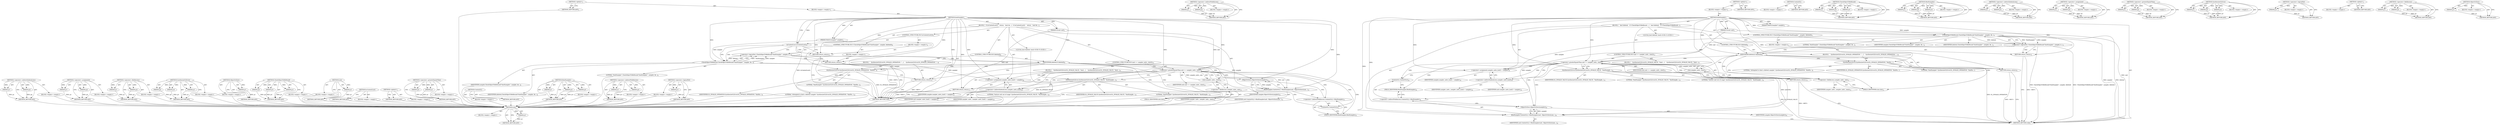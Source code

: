 digraph "ObjectOrZero" {
vulnerable_104 [label=<(METHOD,&lt;operator&gt;.greaterEqualsThan)>];
vulnerable_105 [label=<(PARAM,p1)>];
vulnerable_106 [label=<(PARAM,p2)>];
vulnerable_107 [label=<(BLOCK,&lt;empty&gt;,&lt;empty&gt;)>];
vulnerable_108 [label=<(METHOD_RETURN,ANY)>];
vulnerable_128 [label=<(METHOD,BindSampler)>];
vulnerable_129 [label=<(PARAM,p1)>];
vulnerable_130 [label=<(PARAM,p2)>];
vulnerable_131 [label=<(PARAM,p3)>];
vulnerable_132 [label=<(BLOCK,&lt;empty&gt;,&lt;empty&gt;)>];
vulnerable_133 [label=<(METHOD_RETURN,ANY)>];
vulnerable_6 [label=<(METHOD,&lt;global&gt;)<SUB>1</SUB>>];
vulnerable_7 [label=<(BLOCK,&lt;empty&gt;,&lt;empty&gt;)<SUB>1</SUB>>];
vulnerable_8 [label=<(METHOD,bindSampler)<SUB>1</SUB>>];
vulnerable_9 [label=<(PARAM,GLuint unit)<SUB>1</SUB>>];
vulnerable_10 [label=<(PARAM,WebGLSampler* sampler)<SUB>2</SUB>>];
vulnerable_11 [label=<(BLOCK,{
  if (isContextLost())
    return;
   bool de...,{
  if (isContextLost())
    return;
   bool de...)<SUB>2</SUB>>];
vulnerable_12 [label=<(CONTROL_STRUCTURE,IF,if (isContextLost()))<SUB>3</SUB>>];
vulnerable_13 [label=<(isContextLost,isContextLost())<SUB>3</SUB>>];
vulnerable_14 [label=<(BLOCK,&lt;empty&gt;,&lt;empty&gt;)<SUB>4</SUB>>];
vulnerable_15 [label=<(RETURN,return;,return;)<SUB>4</SUB>>];
vulnerable_16 [label="<(LOCAL,bool deleted: bool)<SUB>5</SUB>>"];
vulnerable_17 [label=<(CONTROL_STRUCTURE,IF,if (!CheckObjectToBeBound(&quot;bindSampler&quot;, sampler, deleted)))<SUB>6</SUB>>];
vulnerable_18 [label=<(&lt;operator&gt;.logicalNot,!CheckObjectToBeBound(&quot;bindSampler&quot;, sampler, d...)<SUB>6</SUB>>];
vulnerable_19 [label=<(CheckObjectToBeBound,CheckObjectToBeBound(&quot;bindSampler&quot;, sampler, de...)<SUB>6</SUB>>];
vulnerable_20 [label=<(LITERAL,&quot;bindSampler&quot;,CheckObjectToBeBound(&quot;bindSampler&quot;, sampler, de...)<SUB>6</SUB>>];
vulnerable_21 [label=<(IDENTIFIER,sampler,CheckObjectToBeBound(&quot;bindSampler&quot;, sampler, de...)<SUB>6</SUB>>];
vulnerable_22 [label=<(IDENTIFIER,deleted,CheckObjectToBeBound(&quot;bindSampler&quot;, sampler, de...)<SUB>6</SUB>>];
vulnerable_23 [label=<(BLOCK,&lt;empty&gt;,&lt;empty&gt;)<SUB>7</SUB>>];
vulnerable_24 [label=<(RETURN,return;,return;)<SUB>7</SUB>>];
vulnerable_25 [label=<(CONTROL_STRUCTURE,IF,if (deleted))<SUB>8</SUB>>];
vulnerable_26 [label=<(IDENTIFIER,deleted,if (deleted))<SUB>8</SUB>>];
vulnerable_27 [label=<(BLOCK,{
    SynthesizeGLError(GL_INVALID_OPERATION, &quot;...,{
    SynthesizeGLError(GL_INVALID_OPERATION, &quot;...)<SUB>8</SUB>>];
vulnerable_28 [label=<(SynthesizeGLError,SynthesizeGLError(GL_INVALID_OPERATION, &quot;bindSa...)<SUB>9</SUB>>];
vulnerable_29 [label=<(IDENTIFIER,GL_INVALID_OPERATION,SynthesizeGLError(GL_INVALID_OPERATION, &quot;bindSa...)<SUB>9</SUB>>];
vulnerable_30 [label=<(LITERAL,&quot;bindSampler&quot;,SynthesizeGLError(GL_INVALID_OPERATION, &quot;bindSa...)<SUB>9</SUB>>];
vulnerable_31 [label=<(LITERAL,&quot;attempted to bind a deleted sampler&quot;,SynthesizeGLError(GL_INVALID_OPERATION, &quot;bindSa...)<SUB>10</SUB>>];
vulnerable_32 [label=<(RETURN,return;,return;)<SUB>11</SUB>>];
vulnerable_33 [label=<(CONTROL_STRUCTURE,IF,if (unit &gt;= sampler_units_.size()))<SUB>14</SUB>>];
vulnerable_34 [label=<(&lt;operator&gt;.greaterEqualsThan,unit &gt;= sampler_units_.size())<SUB>14</SUB>>];
vulnerable_35 [label=<(IDENTIFIER,unit,unit &gt;= sampler_units_.size())<SUB>14</SUB>>];
vulnerable_36 [label=<(size,sampler_units_.size())<SUB>14</SUB>>];
vulnerable_37 [label=<(&lt;operator&gt;.fieldAccess,sampler_units_.size)<SUB>14</SUB>>];
vulnerable_38 [label=<(IDENTIFIER,sampler_units_,sampler_units_.size())<SUB>14</SUB>>];
vulnerable_39 [label=<(FIELD_IDENTIFIER,size,size)<SUB>14</SUB>>];
vulnerable_40 [label=<(BLOCK,{
    SynthesizeGLError(GL_INVALID_VALUE, &quot;bind...,{
    SynthesizeGLError(GL_INVALID_VALUE, &quot;bind...)<SUB>14</SUB>>];
vulnerable_41 [label=<(SynthesizeGLError,SynthesizeGLError(GL_INVALID_VALUE, &quot;bindSample...)<SUB>15</SUB>>];
vulnerable_42 [label=<(IDENTIFIER,GL_INVALID_VALUE,SynthesizeGLError(GL_INVALID_VALUE, &quot;bindSample...)<SUB>15</SUB>>];
vulnerable_43 [label=<(LITERAL,&quot;bindSampler&quot;,SynthesizeGLError(GL_INVALID_VALUE, &quot;bindSample...)<SUB>15</SUB>>];
vulnerable_44 [label=<(LITERAL,&quot;texture unit out of range&quot;,SynthesizeGLError(GL_INVALID_VALUE, &quot;bindSample...)<SUB>16</SUB>>];
vulnerable_45 [label=<(RETURN,return;,return;)<SUB>17</SUB>>];
vulnerable_46 [label=<(&lt;operator&gt;.assignment,sampler_units_[unit] = sampler)<SUB>20</SUB>>];
vulnerable_47 [label=<(&lt;operator&gt;.indirectIndexAccess,sampler_units_[unit])<SUB>20</SUB>>];
vulnerable_48 [label=<(IDENTIFIER,sampler_units_,sampler_units_[unit] = sampler)<SUB>20</SUB>>];
vulnerable_49 [label=<(IDENTIFIER,unit,sampler_units_[unit] = sampler)<SUB>20</SUB>>];
vulnerable_50 [label=<(IDENTIFIER,sampler,sampler_units_[unit] = sampler)<SUB>20</SUB>>];
vulnerable_51 [label=<(BindSampler,ContextGL()-&gt;BindSampler(unit, ObjectOrZero(sam...)<SUB>22</SUB>>];
vulnerable_52 [label=<(&lt;operator&gt;.indirectFieldAccess,ContextGL()-&gt;BindSampler)<SUB>22</SUB>>];
vulnerable_53 [label=<(ContextGL,ContextGL())<SUB>22</SUB>>];
vulnerable_54 [label=<(FIELD_IDENTIFIER,BindSampler,BindSampler)<SUB>22</SUB>>];
vulnerable_55 [label=<(IDENTIFIER,unit,ContextGL()-&gt;BindSampler(unit, ObjectOrZero(sam...)<SUB>22</SUB>>];
vulnerable_56 [label=<(ObjectOrZero,ObjectOrZero(sampler))<SUB>22</SUB>>];
vulnerable_57 [label=<(IDENTIFIER,sampler,ObjectOrZero(sampler))<SUB>22</SUB>>];
vulnerable_58 [label=<(METHOD_RETURN,void)<SUB>1</SUB>>];
vulnerable_60 [label=<(METHOD_RETURN,ANY)<SUB>1</SUB>>];
vulnerable_134 [label=<(METHOD,&lt;operator&gt;.indirectFieldAccess)>];
vulnerable_135 [label=<(PARAM,p1)>];
vulnerable_136 [label=<(PARAM,p2)>];
vulnerable_137 [label=<(BLOCK,&lt;empty&gt;,&lt;empty&gt;)>];
vulnerable_138 [label=<(METHOD_RETURN,ANY)>];
vulnerable_88 [label=<(METHOD,&lt;operator&gt;.logicalNot)>];
vulnerable_89 [label=<(PARAM,p1)>];
vulnerable_90 [label=<(BLOCK,&lt;empty&gt;,&lt;empty&gt;)>];
vulnerable_91 [label=<(METHOD_RETURN,ANY)>];
vulnerable_123 [label=<(METHOD,&lt;operator&gt;.indirectIndexAccess)>];
vulnerable_124 [label=<(PARAM,p1)>];
vulnerable_125 [label=<(PARAM,p2)>];
vulnerable_126 [label=<(BLOCK,&lt;empty&gt;,&lt;empty&gt;)>];
vulnerable_127 [label=<(METHOD_RETURN,ANY)>];
vulnerable_118 [label=<(METHOD,&lt;operator&gt;.assignment)>];
vulnerable_119 [label=<(PARAM,p1)>];
vulnerable_120 [label=<(PARAM,p2)>];
vulnerable_121 [label=<(BLOCK,&lt;empty&gt;,&lt;empty&gt;)>];
vulnerable_122 [label=<(METHOD_RETURN,ANY)>];
vulnerable_113 [label=<(METHOD,&lt;operator&gt;.fieldAccess)>];
vulnerable_114 [label=<(PARAM,p1)>];
vulnerable_115 [label=<(PARAM,p2)>];
vulnerable_116 [label=<(BLOCK,&lt;empty&gt;,&lt;empty&gt;)>];
vulnerable_117 [label=<(METHOD_RETURN,ANY)>];
vulnerable_98 [label=<(METHOD,SynthesizeGLError)>];
vulnerable_99 [label=<(PARAM,p1)>];
vulnerable_100 [label=<(PARAM,p2)>];
vulnerable_101 [label=<(PARAM,p3)>];
vulnerable_102 [label=<(BLOCK,&lt;empty&gt;,&lt;empty&gt;)>];
vulnerable_103 [label=<(METHOD_RETURN,ANY)>];
vulnerable_142 [label=<(METHOD,ObjectOrZero)>];
vulnerable_143 [label=<(PARAM,p1)>];
vulnerable_144 [label=<(BLOCK,&lt;empty&gt;,&lt;empty&gt;)>];
vulnerable_145 [label=<(METHOD_RETURN,ANY)>];
vulnerable_92 [label=<(METHOD,CheckObjectToBeBound)>];
vulnerable_93 [label=<(PARAM,p1)>];
vulnerable_94 [label=<(PARAM,p2)>];
vulnerable_95 [label=<(PARAM,p3)>];
vulnerable_96 [label=<(BLOCK,&lt;empty&gt;,&lt;empty&gt;)>];
vulnerable_97 [label=<(METHOD_RETURN,ANY)>];
vulnerable_85 [label=<(METHOD,isContextLost)>];
vulnerable_86 [label=<(BLOCK,&lt;empty&gt;,&lt;empty&gt;)>];
vulnerable_87 [label=<(METHOD_RETURN,ANY)>];
vulnerable_79 [label=<(METHOD,&lt;global&gt;)<SUB>1</SUB>>];
vulnerable_80 [label=<(BLOCK,&lt;empty&gt;,&lt;empty&gt;)>];
vulnerable_81 [label=<(METHOD_RETURN,ANY)>];
vulnerable_109 [label=<(METHOD,size)>];
vulnerable_110 [label=<(PARAM,p1)>];
vulnerable_111 [label=<(BLOCK,&lt;empty&gt;,&lt;empty&gt;)>];
vulnerable_112 [label=<(METHOD_RETURN,ANY)>];
vulnerable_139 [label=<(METHOD,ContextGL)>];
vulnerable_140 [label=<(BLOCK,&lt;empty&gt;,&lt;empty&gt;)>];
vulnerable_141 [label=<(METHOD_RETURN,ANY)>];
fixed_102 [label=<(METHOD,size)>];
fixed_103 [label=<(PARAM,p1)>];
fixed_104 [label=<(BLOCK,&lt;empty&gt;,&lt;empty&gt;)>];
fixed_105 [label=<(METHOD_RETURN,ANY)>];
fixed_127 [label=<(METHOD,&lt;operator&gt;.indirectFieldAccess)>];
fixed_128 [label=<(PARAM,p1)>];
fixed_129 [label=<(PARAM,p2)>];
fixed_130 [label=<(BLOCK,&lt;empty&gt;,&lt;empty&gt;)>];
fixed_131 [label=<(METHOD_RETURN,ANY)>];
fixed_6 [label=<(METHOD,&lt;global&gt;)<SUB>1</SUB>>];
fixed_7 [label=<(BLOCK,&lt;empty&gt;,&lt;empty&gt;)<SUB>1</SUB>>];
fixed_8 [label=<(METHOD,bindSampler)<SUB>1</SUB>>];
fixed_9 [label=<(PARAM,GLuint unit)<SUB>1</SUB>>];
fixed_10 [label=<(PARAM,WebGLSampler* sampler)<SUB>2</SUB>>];
fixed_11 [label=<(BLOCK,{
   bool deleted;
   if (!CheckObjectToBeBound...,{
   bool deleted;
   if (!CheckObjectToBeBound...)<SUB>2</SUB>>];
fixed_12 [label="<(LOCAL,bool deleted: bool)<SUB>3</SUB>>"];
fixed_13 [label=<(CONTROL_STRUCTURE,IF,if (!CheckObjectToBeBound(&quot;bindSampler&quot;, sampler, deleted)))<SUB>4</SUB>>];
fixed_14 [label=<(&lt;operator&gt;.logicalNot,!CheckObjectToBeBound(&quot;bindSampler&quot;, sampler, d...)<SUB>4</SUB>>];
fixed_15 [label=<(CheckObjectToBeBound,CheckObjectToBeBound(&quot;bindSampler&quot;, sampler, de...)<SUB>4</SUB>>];
fixed_16 [label=<(LITERAL,&quot;bindSampler&quot;,CheckObjectToBeBound(&quot;bindSampler&quot;, sampler, de...)<SUB>4</SUB>>];
fixed_17 [label=<(IDENTIFIER,sampler,CheckObjectToBeBound(&quot;bindSampler&quot;, sampler, de...)<SUB>4</SUB>>];
fixed_18 [label=<(IDENTIFIER,deleted,CheckObjectToBeBound(&quot;bindSampler&quot;, sampler, de...)<SUB>4</SUB>>];
fixed_19 [label=<(BLOCK,&lt;empty&gt;,&lt;empty&gt;)<SUB>5</SUB>>];
fixed_20 [label=<(RETURN,return;,return;)<SUB>5</SUB>>];
fixed_21 [label=<(CONTROL_STRUCTURE,IF,if (deleted))<SUB>6</SUB>>];
fixed_22 [label=<(IDENTIFIER,deleted,if (deleted))<SUB>6</SUB>>];
fixed_23 [label=<(BLOCK,{
    SynthesizeGLError(GL_INVALID_OPERATION, &quot;...,{
    SynthesizeGLError(GL_INVALID_OPERATION, &quot;...)<SUB>6</SUB>>];
fixed_24 [label=<(SynthesizeGLError,SynthesizeGLError(GL_INVALID_OPERATION, &quot;bindSa...)<SUB>7</SUB>>];
fixed_25 [label=<(IDENTIFIER,GL_INVALID_OPERATION,SynthesizeGLError(GL_INVALID_OPERATION, &quot;bindSa...)<SUB>7</SUB>>];
fixed_26 [label=<(LITERAL,&quot;bindSampler&quot;,SynthesizeGLError(GL_INVALID_OPERATION, &quot;bindSa...)<SUB>7</SUB>>];
fixed_27 [label=<(LITERAL,&quot;attempted to bind a deleted sampler&quot;,SynthesizeGLError(GL_INVALID_OPERATION, &quot;bindSa...)<SUB>8</SUB>>];
fixed_28 [label=<(RETURN,return;,return;)<SUB>9</SUB>>];
fixed_29 [label=<(CONTROL_STRUCTURE,IF,if (unit &gt;= sampler_units_.size()))<SUB>12</SUB>>];
fixed_30 [label=<(&lt;operator&gt;.greaterEqualsThan,unit &gt;= sampler_units_.size())<SUB>12</SUB>>];
fixed_31 [label=<(IDENTIFIER,unit,unit &gt;= sampler_units_.size())<SUB>12</SUB>>];
fixed_32 [label=<(size,sampler_units_.size())<SUB>12</SUB>>];
fixed_33 [label=<(&lt;operator&gt;.fieldAccess,sampler_units_.size)<SUB>12</SUB>>];
fixed_34 [label=<(IDENTIFIER,sampler_units_,sampler_units_.size())<SUB>12</SUB>>];
fixed_35 [label=<(FIELD_IDENTIFIER,size,size)<SUB>12</SUB>>];
fixed_36 [label=<(BLOCK,{
    SynthesizeGLError(GL_INVALID_VALUE, &quot;bind...,{
    SynthesizeGLError(GL_INVALID_VALUE, &quot;bind...)<SUB>12</SUB>>];
fixed_37 [label=<(SynthesizeGLError,SynthesizeGLError(GL_INVALID_VALUE, &quot;bindSample...)<SUB>13</SUB>>];
fixed_38 [label=<(IDENTIFIER,GL_INVALID_VALUE,SynthesizeGLError(GL_INVALID_VALUE, &quot;bindSample...)<SUB>13</SUB>>];
fixed_39 [label=<(LITERAL,&quot;bindSampler&quot;,SynthesizeGLError(GL_INVALID_VALUE, &quot;bindSample...)<SUB>13</SUB>>];
fixed_40 [label=<(LITERAL,&quot;texture unit out of range&quot;,SynthesizeGLError(GL_INVALID_VALUE, &quot;bindSample...)<SUB>14</SUB>>];
fixed_41 [label=<(RETURN,return;,return;)<SUB>15</SUB>>];
fixed_42 [label=<(&lt;operator&gt;.assignment,sampler_units_[unit] = sampler)<SUB>18</SUB>>];
fixed_43 [label=<(&lt;operator&gt;.indirectIndexAccess,sampler_units_[unit])<SUB>18</SUB>>];
fixed_44 [label=<(IDENTIFIER,sampler_units_,sampler_units_[unit] = sampler)<SUB>18</SUB>>];
fixed_45 [label=<(IDENTIFIER,unit,sampler_units_[unit] = sampler)<SUB>18</SUB>>];
fixed_46 [label=<(IDENTIFIER,sampler,sampler_units_[unit] = sampler)<SUB>18</SUB>>];
fixed_47 [label=<(BindSampler,ContextGL()-&gt;BindSampler(unit, ObjectOrZero(sam...)<SUB>20</SUB>>];
fixed_48 [label=<(&lt;operator&gt;.indirectFieldAccess,ContextGL()-&gt;BindSampler)<SUB>20</SUB>>];
fixed_49 [label=<(ContextGL,ContextGL())<SUB>20</SUB>>];
fixed_50 [label=<(FIELD_IDENTIFIER,BindSampler,BindSampler)<SUB>20</SUB>>];
fixed_51 [label=<(IDENTIFIER,unit,ContextGL()-&gt;BindSampler(unit, ObjectOrZero(sam...)<SUB>20</SUB>>];
fixed_52 [label=<(ObjectOrZero,ObjectOrZero(sampler))<SUB>20</SUB>>];
fixed_53 [label=<(IDENTIFIER,sampler,ObjectOrZero(sampler))<SUB>20</SUB>>];
fixed_54 [label=<(METHOD_RETURN,void)<SUB>1</SUB>>];
fixed_56 [label=<(METHOD_RETURN,ANY)<SUB>1</SUB>>];
fixed_132 [label=<(METHOD,ContextGL)>];
fixed_133 [label=<(BLOCK,&lt;empty&gt;,&lt;empty&gt;)>];
fixed_134 [label=<(METHOD_RETURN,ANY)>];
fixed_85 [label=<(METHOD,CheckObjectToBeBound)>];
fixed_86 [label=<(PARAM,p1)>];
fixed_87 [label=<(PARAM,p2)>];
fixed_88 [label=<(PARAM,p3)>];
fixed_89 [label=<(BLOCK,&lt;empty&gt;,&lt;empty&gt;)>];
fixed_90 [label=<(METHOD_RETURN,ANY)>];
fixed_121 [label=<(METHOD,BindSampler)>];
fixed_122 [label=<(PARAM,p1)>];
fixed_123 [label=<(PARAM,p2)>];
fixed_124 [label=<(PARAM,p3)>];
fixed_125 [label=<(BLOCK,&lt;empty&gt;,&lt;empty&gt;)>];
fixed_126 [label=<(METHOD_RETURN,ANY)>];
fixed_116 [label=<(METHOD,&lt;operator&gt;.indirectIndexAccess)>];
fixed_117 [label=<(PARAM,p1)>];
fixed_118 [label=<(PARAM,p2)>];
fixed_119 [label=<(BLOCK,&lt;empty&gt;,&lt;empty&gt;)>];
fixed_120 [label=<(METHOD_RETURN,ANY)>];
fixed_111 [label=<(METHOD,&lt;operator&gt;.assignment)>];
fixed_112 [label=<(PARAM,p1)>];
fixed_113 [label=<(PARAM,p2)>];
fixed_114 [label=<(BLOCK,&lt;empty&gt;,&lt;empty&gt;)>];
fixed_115 [label=<(METHOD_RETURN,ANY)>];
fixed_97 [label=<(METHOD,&lt;operator&gt;.greaterEqualsThan)>];
fixed_98 [label=<(PARAM,p1)>];
fixed_99 [label=<(PARAM,p2)>];
fixed_100 [label=<(BLOCK,&lt;empty&gt;,&lt;empty&gt;)>];
fixed_101 [label=<(METHOD_RETURN,ANY)>];
fixed_91 [label=<(METHOD,SynthesizeGLError)>];
fixed_92 [label=<(PARAM,p1)>];
fixed_93 [label=<(PARAM,p2)>];
fixed_94 [label=<(PARAM,p3)>];
fixed_95 [label=<(BLOCK,&lt;empty&gt;,&lt;empty&gt;)>];
fixed_96 [label=<(METHOD_RETURN,ANY)>];
fixed_81 [label=<(METHOD,&lt;operator&gt;.logicalNot)>];
fixed_82 [label=<(PARAM,p1)>];
fixed_83 [label=<(BLOCK,&lt;empty&gt;,&lt;empty&gt;)>];
fixed_84 [label=<(METHOD_RETURN,ANY)>];
fixed_75 [label=<(METHOD,&lt;global&gt;)<SUB>1</SUB>>];
fixed_76 [label=<(BLOCK,&lt;empty&gt;,&lt;empty&gt;)>];
fixed_77 [label=<(METHOD_RETURN,ANY)>];
fixed_106 [label=<(METHOD,&lt;operator&gt;.fieldAccess)>];
fixed_107 [label=<(PARAM,p1)>];
fixed_108 [label=<(PARAM,p2)>];
fixed_109 [label=<(BLOCK,&lt;empty&gt;,&lt;empty&gt;)>];
fixed_110 [label=<(METHOD_RETURN,ANY)>];
fixed_135 [label=<(METHOD,ObjectOrZero)>];
fixed_136 [label=<(PARAM,p1)>];
fixed_137 [label=<(BLOCK,&lt;empty&gt;,&lt;empty&gt;)>];
fixed_138 [label=<(METHOD_RETURN,ANY)>];
vulnerable_104 -> vulnerable_105  [key=0, label="AST: "];
vulnerable_104 -> vulnerable_105  [key=1, label="DDG: "];
vulnerable_104 -> vulnerable_107  [key=0, label="AST: "];
vulnerable_104 -> vulnerable_106  [key=0, label="AST: "];
vulnerable_104 -> vulnerable_106  [key=1, label="DDG: "];
vulnerable_104 -> vulnerable_108  [key=0, label="AST: "];
vulnerable_104 -> vulnerable_108  [key=1, label="CFG: "];
vulnerable_105 -> vulnerable_108  [key=0, label="DDG: p1"];
vulnerable_106 -> vulnerable_108  [key=0, label="DDG: p2"];
vulnerable_107 -> fixed_102  [key=0];
vulnerable_108 -> fixed_102  [key=0];
vulnerable_128 -> vulnerable_129  [key=0, label="AST: "];
vulnerable_128 -> vulnerable_129  [key=1, label="DDG: "];
vulnerable_128 -> vulnerable_132  [key=0, label="AST: "];
vulnerable_128 -> vulnerable_130  [key=0, label="AST: "];
vulnerable_128 -> vulnerable_130  [key=1, label="DDG: "];
vulnerable_128 -> vulnerable_133  [key=0, label="AST: "];
vulnerable_128 -> vulnerable_133  [key=1, label="CFG: "];
vulnerable_128 -> vulnerable_131  [key=0, label="AST: "];
vulnerable_128 -> vulnerable_131  [key=1, label="DDG: "];
vulnerable_129 -> vulnerable_133  [key=0, label="DDG: p1"];
vulnerable_130 -> vulnerable_133  [key=0, label="DDG: p2"];
vulnerable_131 -> vulnerable_133  [key=0, label="DDG: p3"];
vulnerable_132 -> fixed_102  [key=0];
vulnerable_133 -> fixed_102  [key=0];
vulnerable_6 -> vulnerable_7  [key=0, label="AST: "];
vulnerable_6 -> vulnerable_60  [key=0, label="AST: "];
vulnerable_6 -> vulnerable_60  [key=1, label="CFG: "];
vulnerable_7 -> vulnerable_8  [key=0, label="AST: "];
vulnerable_8 -> vulnerable_9  [key=0, label="AST: "];
vulnerable_8 -> vulnerable_9  [key=1, label="DDG: "];
vulnerable_8 -> vulnerable_10  [key=0, label="AST: "];
vulnerable_8 -> vulnerable_10  [key=1, label="DDG: "];
vulnerable_8 -> vulnerable_11  [key=0, label="AST: "];
vulnerable_8 -> vulnerable_58  [key=0, label="AST: "];
vulnerable_8 -> vulnerable_13  [key=0, label="CFG: "];
vulnerable_8 -> vulnerable_13  [key=1, label="DDG: "];
vulnerable_8 -> vulnerable_46  [key=0, label="DDG: "];
vulnerable_8 -> vulnerable_26  [key=0, label="DDG: "];
vulnerable_8 -> vulnerable_51  [key=0, label="DDG: "];
vulnerable_8 -> vulnerable_15  [key=0, label="DDG: "];
vulnerable_8 -> vulnerable_24  [key=0, label="DDG: "];
vulnerable_8 -> vulnerable_32  [key=0, label="DDG: "];
vulnerable_8 -> vulnerable_34  [key=0, label="DDG: "];
vulnerable_8 -> vulnerable_45  [key=0, label="DDG: "];
vulnerable_8 -> vulnerable_56  [key=0, label="DDG: "];
vulnerable_8 -> vulnerable_19  [key=0, label="DDG: "];
vulnerable_8 -> vulnerable_28  [key=0, label="DDG: "];
vulnerable_8 -> vulnerable_41  [key=0, label="DDG: "];
vulnerable_9 -> vulnerable_58  [key=0, label="DDG: unit"];
vulnerable_9 -> vulnerable_34  [key=0, label="DDG: unit"];
vulnerable_10 -> vulnerable_58  [key=0, label="DDG: sampler"];
vulnerable_10 -> vulnerable_19  [key=0, label="DDG: sampler"];
vulnerable_11 -> vulnerable_12  [key=0, label="AST: "];
vulnerable_11 -> vulnerable_16  [key=0, label="AST: "];
vulnerable_11 -> vulnerable_17  [key=0, label="AST: "];
vulnerable_11 -> vulnerable_25  [key=0, label="AST: "];
vulnerable_11 -> vulnerable_33  [key=0, label="AST: "];
vulnerable_11 -> vulnerable_46  [key=0, label="AST: "];
vulnerable_11 -> vulnerable_51  [key=0, label="AST: "];
vulnerable_12 -> vulnerable_13  [key=0, label="AST: "];
vulnerable_12 -> vulnerable_14  [key=0, label="AST: "];
vulnerable_13 -> vulnerable_15  [key=0, label="CFG: "];
vulnerable_13 -> vulnerable_15  [key=1, label="CDG: "];
vulnerable_13 -> vulnerable_19  [key=0, label="CFG: "];
vulnerable_13 -> vulnerable_19  [key=1, label="CDG: "];
vulnerable_13 -> vulnerable_58  [key=0, label="DDG: isContextLost()"];
vulnerable_13 -> vulnerable_18  [key=0, label="CDG: "];
vulnerable_14 -> vulnerable_15  [key=0, label="AST: "];
vulnerable_15 -> vulnerable_58  [key=0, label="CFG: "];
vulnerable_15 -> vulnerable_58  [key=1, label="DDG: &lt;RET&gt;"];
vulnerable_16 -> fixed_102  [key=0];
vulnerable_17 -> vulnerable_18  [key=0, label="AST: "];
vulnerable_17 -> vulnerable_23  [key=0, label="AST: "];
vulnerable_18 -> vulnerable_19  [key=0, label="AST: "];
vulnerable_18 -> vulnerable_24  [key=0, label="CFG: "];
vulnerable_18 -> vulnerable_24  [key=1, label="CDG: "];
vulnerable_18 -> vulnerable_26  [key=0, label="CFG: "];
vulnerable_18 -> vulnerable_26  [key=1, label="CDG: "];
vulnerable_19 -> vulnerable_20  [key=0, label="AST: "];
vulnerable_19 -> vulnerable_21  [key=0, label="AST: "];
vulnerable_19 -> vulnerable_22  [key=0, label="AST: "];
vulnerable_19 -> vulnerable_18  [key=0, label="CFG: "];
vulnerable_19 -> vulnerable_18  [key=1, label="DDG: &quot;bindSampler&quot;"];
vulnerable_19 -> vulnerable_18  [key=2, label="DDG: sampler"];
vulnerable_19 -> vulnerable_18  [key=3, label="DDG: deleted"];
vulnerable_19 -> vulnerable_46  [key=0, label="DDG: sampler"];
vulnerable_19 -> vulnerable_56  [key=0, label="DDG: sampler"];
vulnerable_20 -> fixed_102  [key=0];
vulnerable_21 -> fixed_102  [key=0];
vulnerable_22 -> fixed_102  [key=0];
vulnerable_23 -> vulnerable_24  [key=0, label="AST: "];
vulnerable_24 -> vulnerable_58  [key=0, label="CFG: "];
vulnerable_24 -> vulnerable_58  [key=1, label="DDG: &lt;RET&gt;"];
vulnerable_25 -> vulnerable_26  [key=0, label="AST: "];
vulnerable_25 -> vulnerable_27  [key=0, label="AST: "];
vulnerable_26 -> vulnerable_28  [key=0, label="CFG: "];
vulnerable_26 -> vulnerable_28  [key=1, label="CDG: "];
vulnerable_26 -> vulnerable_39  [key=0, label="CFG: "];
vulnerable_26 -> vulnerable_39  [key=1, label="CDG: "];
vulnerable_26 -> vulnerable_34  [key=0, label="CDG: "];
vulnerable_26 -> vulnerable_32  [key=0, label="CDG: "];
vulnerable_26 -> vulnerable_36  [key=0, label="CDG: "];
vulnerable_26 -> vulnerable_37  [key=0, label="CDG: "];
vulnerable_27 -> vulnerable_28  [key=0, label="AST: "];
vulnerable_27 -> vulnerable_32  [key=0, label="AST: "];
vulnerable_28 -> vulnerable_29  [key=0, label="AST: "];
vulnerable_28 -> vulnerable_30  [key=0, label="AST: "];
vulnerable_28 -> vulnerable_31  [key=0, label="AST: "];
vulnerable_28 -> vulnerable_32  [key=0, label="CFG: "];
vulnerable_28 -> vulnerable_58  [key=0, label="DDG: GL_INVALID_OPERATION"];
vulnerable_29 -> fixed_102  [key=0];
vulnerable_30 -> fixed_102  [key=0];
vulnerable_31 -> fixed_102  [key=0];
vulnerable_32 -> vulnerable_58  [key=0, label="CFG: "];
vulnerable_32 -> vulnerable_58  [key=1, label="DDG: &lt;RET&gt;"];
vulnerable_33 -> vulnerable_34  [key=0, label="AST: "];
vulnerable_33 -> vulnerable_40  [key=0, label="AST: "];
vulnerable_34 -> vulnerable_35  [key=0, label="AST: "];
vulnerable_34 -> vulnerable_36  [key=0, label="AST: "];
vulnerable_34 -> vulnerable_41  [key=0, label="CFG: "];
vulnerable_34 -> vulnerable_41  [key=1, label="CDG: "];
vulnerable_34 -> vulnerable_47  [key=0, label="CFG: "];
vulnerable_34 -> vulnerable_47  [key=1, label="CDG: "];
vulnerable_34 -> vulnerable_51  [key=0, label="DDG: unit"];
vulnerable_34 -> vulnerable_51  [key=1, label="CDG: "];
vulnerable_34 -> vulnerable_52  [key=0, label="CDG: "];
vulnerable_34 -> vulnerable_46  [key=0, label="CDG: "];
vulnerable_34 -> vulnerable_53  [key=0, label="CDG: "];
vulnerable_34 -> vulnerable_56  [key=0, label="CDG: "];
vulnerable_34 -> vulnerable_45  [key=0, label="CDG: "];
vulnerable_34 -> vulnerable_54  [key=0, label="CDG: "];
vulnerable_35 -> fixed_102  [key=0];
vulnerable_36 -> vulnerable_37  [key=0, label="AST: "];
vulnerable_36 -> vulnerable_34  [key=0, label="CFG: "];
vulnerable_36 -> vulnerable_34  [key=1, label="DDG: sampler_units_.size"];
vulnerable_37 -> vulnerable_38  [key=0, label="AST: "];
vulnerable_37 -> vulnerable_39  [key=0, label="AST: "];
vulnerable_37 -> vulnerable_36  [key=0, label="CFG: "];
vulnerable_38 -> fixed_102  [key=0];
vulnerable_39 -> vulnerable_37  [key=0, label="CFG: "];
vulnerable_40 -> vulnerable_41  [key=0, label="AST: "];
vulnerable_40 -> vulnerable_45  [key=0, label="AST: "];
vulnerable_41 -> vulnerable_42  [key=0, label="AST: "];
vulnerable_41 -> vulnerable_43  [key=0, label="AST: "];
vulnerable_41 -> vulnerable_44  [key=0, label="AST: "];
vulnerable_41 -> vulnerable_45  [key=0, label="CFG: "];
vulnerable_41 -> vulnerable_58  [key=0, label="DDG: GL_INVALID_VALUE"];
vulnerable_42 -> fixed_102  [key=0];
vulnerable_43 -> fixed_102  [key=0];
vulnerable_44 -> fixed_102  [key=0];
vulnerable_45 -> vulnerable_58  [key=0, label="CFG: "];
vulnerable_45 -> vulnerable_58  [key=1, label="DDG: &lt;RET&gt;"];
vulnerable_46 -> vulnerable_47  [key=0, label="AST: "];
vulnerable_46 -> vulnerable_50  [key=0, label="AST: "];
vulnerable_46 -> vulnerable_53  [key=0, label="CFG: "];
vulnerable_47 -> vulnerable_48  [key=0, label="AST: "];
vulnerable_47 -> vulnerable_49  [key=0, label="AST: "];
vulnerable_47 -> vulnerable_46  [key=0, label="CFG: "];
vulnerable_48 -> fixed_102  [key=0];
vulnerable_49 -> fixed_102  [key=0];
vulnerable_50 -> fixed_102  [key=0];
vulnerable_51 -> vulnerable_52  [key=0, label="AST: "];
vulnerable_51 -> vulnerable_55  [key=0, label="AST: "];
vulnerable_51 -> vulnerable_56  [key=0, label="AST: "];
vulnerable_51 -> vulnerable_58  [key=0, label="CFG: "];
vulnerable_52 -> vulnerable_53  [key=0, label="AST: "];
vulnerable_52 -> vulnerable_54  [key=0, label="AST: "];
vulnerable_52 -> vulnerable_56  [key=0, label="CFG: "];
vulnerable_53 -> vulnerable_54  [key=0, label="CFG: "];
vulnerable_54 -> vulnerable_52  [key=0, label="CFG: "];
vulnerable_55 -> fixed_102  [key=0];
vulnerable_56 -> vulnerable_57  [key=0, label="AST: "];
vulnerable_56 -> vulnerable_51  [key=0, label="CFG: "];
vulnerable_56 -> vulnerable_51  [key=1, label="DDG: sampler"];
vulnerable_57 -> fixed_102  [key=0];
vulnerable_58 -> fixed_102  [key=0];
vulnerable_60 -> fixed_102  [key=0];
vulnerable_134 -> vulnerable_135  [key=0, label="AST: "];
vulnerable_134 -> vulnerable_135  [key=1, label="DDG: "];
vulnerable_134 -> vulnerable_137  [key=0, label="AST: "];
vulnerable_134 -> vulnerable_136  [key=0, label="AST: "];
vulnerable_134 -> vulnerable_136  [key=1, label="DDG: "];
vulnerable_134 -> vulnerable_138  [key=0, label="AST: "];
vulnerable_134 -> vulnerable_138  [key=1, label="CFG: "];
vulnerable_135 -> vulnerable_138  [key=0, label="DDG: p1"];
vulnerable_136 -> vulnerable_138  [key=0, label="DDG: p2"];
vulnerable_137 -> fixed_102  [key=0];
vulnerable_138 -> fixed_102  [key=0];
vulnerable_88 -> vulnerable_89  [key=0, label="AST: "];
vulnerable_88 -> vulnerable_89  [key=1, label="DDG: "];
vulnerable_88 -> vulnerable_90  [key=0, label="AST: "];
vulnerable_88 -> vulnerable_91  [key=0, label="AST: "];
vulnerable_88 -> vulnerable_91  [key=1, label="CFG: "];
vulnerable_89 -> vulnerable_91  [key=0, label="DDG: p1"];
vulnerable_90 -> fixed_102  [key=0];
vulnerable_91 -> fixed_102  [key=0];
vulnerable_123 -> vulnerable_124  [key=0, label="AST: "];
vulnerable_123 -> vulnerable_124  [key=1, label="DDG: "];
vulnerable_123 -> vulnerable_126  [key=0, label="AST: "];
vulnerable_123 -> vulnerable_125  [key=0, label="AST: "];
vulnerable_123 -> vulnerable_125  [key=1, label="DDG: "];
vulnerable_123 -> vulnerable_127  [key=0, label="AST: "];
vulnerable_123 -> vulnerable_127  [key=1, label="CFG: "];
vulnerable_124 -> vulnerable_127  [key=0, label="DDG: p1"];
vulnerable_125 -> vulnerable_127  [key=0, label="DDG: p2"];
vulnerable_126 -> fixed_102  [key=0];
vulnerable_127 -> fixed_102  [key=0];
vulnerable_118 -> vulnerable_119  [key=0, label="AST: "];
vulnerable_118 -> vulnerable_119  [key=1, label="DDG: "];
vulnerable_118 -> vulnerable_121  [key=0, label="AST: "];
vulnerable_118 -> vulnerable_120  [key=0, label="AST: "];
vulnerable_118 -> vulnerable_120  [key=1, label="DDG: "];
vulnerable_118 -> vulnerable_122  [key=0, label="AST: "];
vulnerable_118 -> vulnerable_122  [key=1, label="CFG: "];
vulnerable_119 -> vulnerable_122  [key=0, label="DDG: p1"];
vulnerable_120 -> vulnerable_122  [key=0, label="DDG: p2"];
vulnerable_121 -> fixed_102  [key=0];
vulnerable_122 -> fixed_102  [key=0];
vulnerable_113 -> vulnerable_114  [key=0, label="AST: "];
vulnerable_113 -> vulnerable_114  [key=1, label="DDG: "];
vulnerable_113 -> vulnerable_116  [key=0, label="AST: "];
vulnerable_113 -> vulnerable_115  [key=0, label="AST: "];
vulnerable_113 -> vulnerable_115  [key=1, label="DDG: "];
vulnerable_113 -> vulnerable_117  [key=0, label="AST: "];
vulnerable_113 -> vulnerable_117  [key=1, label="CFG: "];
vulnerable_114 -> vulnerable_117  [key=0, label="DDG: p1"];
vulnerable_115 -> vulnerable_117  [key=0, label="DDG: p2"];
vulnerable_116 -> fixed_102  [key=0];
vulnerable_117 -> fixed_102  [key=0];
vulnerable_98 -> vulnerable_99  [key=0, label="AST: "];
vulnerable_98 -> vulnerable_99  [key=1, label="DDG: "];
vulnerable_98 -> vulnerable_102  [key=0, label="AST: "];
vulnerable_98 -> vulnerable_100  [key=0, label="AST: "];
vulnerable_98 -> vulnerable_100  [key=1, label="DDG: "];
vulnerable_98 -> vulnerable_103  [key=0, label="AST: "];
vulnerable_98 -> vulnerable_103  [key=1, label="CFG: "];
vulnerable_98 -> vulnerable_101  [key=0, label="AST: "];
vulnerable_98 -> vulnerable_101  [key=1, label="DDG: "];
vulnerable_99 -> vulnerable_103  [key=0, label="DDG: p1"];
vulnerable_100 -> vulnerable_103  [key=0, label="DDG: p2"];
vulnerable_101 -> vulnerable_103  [key=0, label="DDG: p3"];
vulnerable_102 -> fixed_102  [key=0];
vulnerable_103 -> fixed_102  [key=0];
vulnerable_142 -> vulnerable_143  [key=0, label="AST: "];
vulnerable_142 -> vulnerable_143  [key=1, label="DDG: "];
vulnerable_142 -> vulnerable_144  [key=0, label="AST: "];
vulnerable_142 -> vulnerable_145  [key=0, label="AST: "];
vulnerable_142 -> vulnerable_145  [key=1, label="CFG: "];
vulnerable_143 -> vulnerable_145  [key=0, label="DDG: p1"];
vulnerable_144 -> fixed_102  [key=0];
vulnerable_145 -> fixed_102  [key=0];
vulnerable_92 -> vulnerable_93  [key=0, label="AST: "];
vulnerable_92 -> vulnerable_93  [key=1, label="DDG: "];
vulnerable_92 -> vulnerable_96  [key=0, label="AST: "];
vulnerable_92 -> vulnerable_94  [key=0, label="AST: "];
vulnerable_92 -> vulnerable_94  [key=1, label="DDG: "];
vulnerable_92 -> vulnerable_97  [key=0, label="AST: "];
vulnerable_92 -> vulnerable_97  [key=1, label="CFG: "];
vulnerable_92 -> vulnerable_95  [key=0, label="AST: "];
vulnerable_92 -> vulnerable_95  [key=1, label="DDG: "];
vulnerable_93 -> vulnerable_97  [key=0, label="DDG: p1"];
vulnerable_94 -> vulnerable_97  [key=0, label="DDG: p2"];
vulnerable_95 -> vulnerable_97  [key=0, label="DDG: p3"];
vulnerable_96 -> fixed_102  [key=0];
vulnerable_97 -> fixed_102  [key=0];
vulnerable_85 -> vulnerable_86  [key=0, label="AST: "];
vulnerable_85 -> vulnerable_87  [key=0, label="AST: "];
vulnerable_85 -> vulnerable_87  [key=1, label="CFG: "];
vulnerable_86 -> fixed_102  [key=0];
vulnerable_87 -> fixed_102  [key=0];
vulnerable_79 -> vulnerable_80  [key=0, label="AST: "];
vulnerable_79 -> vulnerable_81  [key=0, label="AST: "];
vulnerable_79 -> vulnerable_81  [key=1, label="CFG: "];
vulnerable_80 -> fixed_102  [key=0];
vulnerable_81 -> fixed_102  [key=0];
vulnerable_109 -> vulnerable_110  [key=0, label="AST: "];
vulnerable_109 -> vulnerable_110  [key=1, label="DDG: "];
vulnerable_109 -> vulnerable_111  [key=0, label="AST: "];
vulnerable_109 -> vulnerable_112  [key=0, label="AST: "];
vulnerable_109 -> vulnerable_112  [key=1, label="CFG: "];
vulnerable_110 -> vulnerable_112  [key=0, label="DDG: p1"];
vulnerable_111 -> fixed_102  [key=0];
vulnerable_112 -> fixed_102  [key=0];
vulnerable_139 -> vulnerable_140  [key=0, label="AST: "];
vulnerable_139 -> vulnerable_141  [key=0, label="AST: "];
vulnerable_139 -> vulnerable_141  [key=1, label="CFG: "];
vulnerable_140 -> fixed_102  [key=0];
vulnerable_141 -> fixed_102  [key=0];
fixed_102 -> fixed_103  [key=0, label="AST: "];
fixed_102 -> fixed_103  [key=1, label="DDG: "];
fixed_102 -> fixed_104  [key=0, label="AST: "];
fixed_102 -> fixed_105  [key=0, label="AST: "];
fixed_102 -> fixed_105  [key=1, label="CFG: "];
fixed_103 -> fixed_105  [key=0, label="DDG: p1"];
fixed_127 -> fixed_128  [key=0, label="AST: "];
fixed_127 -> fixed_128  [key=1, label="DDG: "];
fixed_127 -> fixed_130  [key=0, label="AST: "];
fixed_127 -> fixed_129  [key=0, label="AST: "];
fixed_127 -> fixed_129  [key=1, label="DDG: "];
fixed_127 -> fixed_131  [key=0, label="AST: "];
fixed_127 -> fixed_131  [key=1, label="CFG: "];
fixed_128 -> fixed_131  [key=0, label="DDG: p1"];
fixed_129 -> fixed_131  [key=0, label="DDG: p2"];
fixed_6 -> fixed_7  [key=0, label="AST: "];
fixed_6 -> fixed_56  [key=0, label="AST: "];
fixed_6 -> fixed_56  [key=1, label="CFG: "];
fixed_7 -> fixed_8  [key=0, label="AST: "];
fixed_8 -> fixed_9  [key=0, label="AST: "];
fixed_8 -> fixed_9  [key=1, label="DDG: "];
fixed_8 -> fixed_10  [key=0, label="AST: "];
fixed_8 -> fixed_10  [key=1, label="DDG: "];
fixed_8 -> fixed_11  [key=0, label="AST: "];
fixed_8 -> fixed_54  [key=0, label="AST: "];
fixed_8 -> fixed_15  [key=0, label="CFG: "];
fixed_8 -> fixed_15  [key=1, label="DDG: "];
fixed_8 -> fixed_42  [key=0, label="DDG: "];
fixed_8 -> fixed_22  [key=0, label="DDG: "];
fixed_8 -> fixed_47  [key=0, label="DDG: "];
fixed_8 -> fixed_20  [key=0, label="DDG: "];
fixed_8 -> fixed_28  [key=0, label="DDG: "];
fixed_8 -> fixed_30  [key=0, label="DDG: "];
fixed_8 -> fixed_41  [key=0, label="DDG: "];
fixed_8 -> fixed_52  [key=0, label="DDG: "];
fixed_8 -> fixed_24  [key=0, label="DDG: "];
fixed_8 -> fixed_37  [key=0, label="DDG: "];
fixed_9 -> fixed_54  [key=0, label="DDG: unit"];
fixed_9 -> fixed_30  [key=0, label="DDG: unit"];
fixed_10 -> fixed_15  [key=0, label="DDG: sampler"];
fixed_11 -> fixed_12  [key=0, label="AST: "];
fixed_11 -> fixed_13  [key=0, label="AST: "];
fixed_11 -> fixed_21  [key=0, label="AST: "];
fixed_11 -> fixed_29  [key=0, label="AST: "];
fixed_11 -> fixed_42  [key=0, label="AST: "];
fixed_11 -> fixed_47  [key=0, label="AST: "];
fixed_13 -> fixed_14  [key=0, label="AST: "];
fixed_13 -> fixed_19  [key=0, label="AST: "];
fixed_14 -> fixed_15  [key=0, label="AST: "];
fixed_14 -> fixed_20  [key=0, label="CFG: "];
fixed_14 -> fixed_20  [key=1, label="CDG: "];
fixed_14 -> fixed_22  [key=0, label="CFG: "];
fixed_14 -> fixed_22  [key=1, label="CDG: "];
fixed_14 -> fixed_54  [key=0, label="DDG: CheckObjectToBeBound(&quot;bindSampler&quot;, sampler, deleted)"];
fixed_14 -> fixed_54  [key=1, label="DDG: !CheckObjectToBeBound(&quot;bindSampler&quot;, sampler, deleted)"];
fixed_15 -> fixed_16  [key=0, label="AST: "];
fixed_15 -> fixed_17  [key=0, label="AST: "];
fixed_15 -> fixed_18  [key=0, label="AST: "];
fixed_15 -> fixed_14  [key=0, label="CFG: "];
fixed_15 -> fixed_14  [key=1, label="DDG: &quot;bindSampler&quot;"];
fixed_15 -> fixed_14  [key=2, label="DDG: sampler"];
fixed_15 -> fixed_14  [key=3, label="DDG: deleted"];
fixed_15 -> fixed_54  [key=0, label="DDG: sampler"];
fixed_15 -> fixed_54  [key=1, label="DDG: deleted"];
fixed_15 -> fixed_42  [key=0, label="DDG: sampler"];
fixed_15 -> fixed_52  [key=0, label="DDG: sampler"];
fixed_19 -> fixed_20  [key=0, label="AST: "];
fixed_20 -> fixed_54  [key=0, label="CFG: "];
fixed_20 -> fixed_54  [key=1, label="DDG: &lt;RET&gt;"];
fixed_21 -> fixed_22  [key=0, label="AST: "];
fixed_21 -> fixed_23  [key=0, label="AST: "];
fixed_22 -> fixed_24  [key=0, label="CFG: "];
fixed_22 -> fixed_24  [key=1, label="CDG: "];
fixed_22 -> fixed_35  [key=0, label="CFG: "];
fixed_22 -> fixed_35  [key=1, label="CDG: "];
fixed_22 -> fixed_30  [key=0, label="CDG: "];
fixed_22 -> fixed_32  [key=0, label="CDG: "];
fixed_22 -> fixed_33  [key=0, label="CDG: "];
fixed_22 -> fixed_28  [key=0, label="CDG: "];
fixed_23 -> fixed_24  [key=0, label="AST: "];
fixed_23 -> fixed_28  [key=0, label="AST: "];
fixed_24 -> fixed_25  [key=0, label="AST: "];
fixed_24 -> fixed_26  [key=0, label="AST: "];
fixed_24 -> fixed_27  [key=0, label="AST: "];
fixed_24 -> fixed_28  [key=0, label="CFG: "];
fixed_24 -> fixed_54  [key=0, label="DDG: GL_INVALID_OPERATION"];
fixed_28 -> fixed_54  [key=0, label="CFG: "];
fixed_28 -> fixed_54  [key=1, label="DDG: &lt;RET&gt;"];
fixed_29 -> fixed_30  [key=0, label="AST: "];
fixed_29 -> fixed_36  [key=0, label="AST: "];
fixed_30 -> fixed_31  [key=0, label="AST: "];
fixed_30 -> fixed_32  [key=0, label="AST: "];
fixed_30 -> fixed_37  [key=0, label="CFG: "];
fixed_30 -> fixed_37  [key=1, label="CDG: "];
fixed_30 -> fixed_43  [key=0, label="CFG: "];
fixed_30 -> fixed_43  [key=1, label="CDG: "];
fixed_30 -> fixed_47  [key=0, label="DDG: unit"];
fixed_30 -> fixed_47  [key=1, label="CDG: "];
fixed_30 -> fixed_48  [key=0, label="CDG: "];
fixed_30 -> fixed_49  [key=0, label="CDG: "];
fixed_30 -> fixed_42  [key=0, label="CDG: "];
fixed_30 -> fixed_52  [key=0, label="CDG: "];
fixed_30 -> fixed_41  [key=0, label="CDG: "];
fixed_30 -> fixed_50  [key=0, label="CDG: "];
fixed_32 -> fixed_33  [key=0, label="AST: "];
fixed_32 -> fixed_30  [key=0, label="CFG: "];
fixed_32 -> fixed_30  [key=1, label="DDG: sampler_units_.size"];
fixed_33 -> fixed_34  [key=0, label="AST: "];
fixed_33 -> fixed_35  [key=0, label="AST: "];
fixed_33 -> fixed_32  [key=0, label="CFG: "];
fixed_35 -> fixed_33  [key=0, label="CFG: "];
fixed_36 -> fixed_37  [key=0, label="AST: "];
fixed_36 -> fixed_41  [key=0, label="AST: "];
fixed_37 -> fixed_38  [key=0, label="AST: "];
fixed_37 -> fixed_39  [key=0, label="AST: "];
fixed_37 -> fixed_40  [key=0, label="AST: "];
fixed_37 -> fixed_41  [key=0, label="CFG: "];
fixed_37 -> fixed_54  [key=0, label="DDG: GL_INVALID_VALUE"];
fixed_41 -> fixed_54  [key=0, label="CFG: "];
fixed_41 -> fixed_54  [key=1, label="DDG: &lt;RET&gt;"];
fixed_42 -> fixed_43  [key=0, label="AST: "];
fixed_42 -> fixed_46  [key=0, label="AST: "];
fixed_42 -> fixed_49  [key=0, label="CFG: "];
fixed_43 -> fixed_44  [key=0, label="AST: "];
fixed_43 -> fixed_45  [key=0, label="AST: "];
fixed_43 -> fixed_42  [key=0, label="CFG: "];
fixed_47 -> fixed_48  [key=0, label="AST: "];
fixed_47 -> fixed_51  [key=0, label="AST: "];
fixed_47 -> fixed_52  [key=0, label="AST: "];
fixed_47 -> fixed_54  [key=0, label="CFG: "];
fixed_48 -> fixed_49  [key=0, label="AST: "];
fixed_48 -> fixed_50  [key=0, label="AST: "];
fixed_48 -> fixed_52  [key=0, label="CFG: "];
fixed_49 -> fixed_50  [key=0, label="CFG: "];
fixed_50 -> fixed_48  [key=0, label="CFG: "];
fixed_52 -> fixed_53  [key=0, label="AST: "];
fixed_52 -> fixed_47  [key=0, label="CFG: "];
fixed_52 -> fixed_47  [key=1, label="DDG: sampler"];
fixed_132 -> fixed_133  [key=0, label="AST: "];
fixed_132 -> fixed_134  [key=0, label="AST: "];
fixed_132 -> fixed_134  [key=1, label="CFG: "];
fixed_85 -> fixed_86  [key=0, label="AST: "];
fixed_85 -> fixed_86  [key=1, label="DDG: "];
fixed_85 -> fixed_89  [key=0, label="AST: "];
fixed_85 -> fixed_87  [key=0, label="AST: "];
fixed_85 -> fixed_87  [key=1, label="DDG: "];
fixed_85 -> fixed_90  [key=0, label="AST: "];
fixed_85 -> fixed_90  [key=1, label="CFG: "];
fixed_85 -> fixed_88  [key=0, label="AST: "];
fixed_85 -> fixed_88  [key=1, label="DDG: "];
fixed_86 -> fixed_90  [key=0, label="DDG: p1"];
fixed_87 -> fixed_90  [key=0, label="DDG: p2"];
fixed_88 -> fixed_90  [key=0, label="DDG: p3"];
fixed_121 -> fixed_122  [key=0, label="AST: "];
fixed_121 -> fixed_122  [key=1, label="DDG: "];
fixed_121 -> fixed_125  [key=0, label="AST: "];
fixed_121 -> fixed_123  [key=0, label="AST: "];
fixed_121 -> fixed_123  [key=1, label="DDG: "];
fixed_121 -> fixed_126  [key=0, label="AST: "];
fixed_121 -> fixed_126  [key=1, label="CFG: "];
fixed_121 -> fixed_124  [key=0, label="AST: "];
fixed_121 -> fixed_124  [key=1, label="DDG: "];
fixed_122 -> fixed_126  [key=0, label="DDG: p1"];
fixed_123 -> fixed_126  [key=0, label="DDG: p2"];
fixed_124 -> fixed_126  [key=0, label="DDG: p3"];
fixed_116 -> fixed_117  [key=0, label="AST: "];
fixed_116 -> fixed_117  [key=1, label="DDG: "];
fixed_116 -> fixed_119  [key=0, label="AST: "];
fixed_116 -> fixed_118  [key=0, label="AST: "];
fixed_116 -> fixed_118  [key=1, label="DDG: "];
fixed_116 -> fixed_120  [key=0, label="AST: "];
fixed_116 -> fixed_120  [key=1, label="CFG: "];
fixed_117 -> fixed_120  [key=0, label="DDG: p1"];
fixed_118 -> fixed_120  [key=0, label="DDG: p2"];
fixed_111 -> fixed_112  [key=0, label="AST: "];
fixed_111 -> fixed_112  [key=1, label="DDG: "];
fixed_111 -> fixed_114  [key=0, label="AST: "];
fixed_111 -> fixed_113  [key=0, label="AST: "];
fixed_111 -> fixed_113  [key=1, label="DDG: "];
fixed_111 -> fixed_115  [key=0, label="AST: "];
fixed_111 -> fixed_115  [key=1, label="CFG: "];
fixed_112 -> fixed_115  [key=0, label="DDG: p1"];
fixed_113 -> fixed_115  [key=0, label="DDG: p2"];
fixed_97 -> fixed_98  [key=0, label="AST: "];
fixed_97 -> fixed_98  [key=1, label="DDG: "];
fixed_97 -> fixed_100  [key=0, label="AST: "];
fixed_97 -> fixed_99  [key=0, label="AST: "];
fixed_97 -> fixed_99  [key=1, label="DDG: "];
fixed_97 -> fixed_101  [key=0, label="AST: "];
fixed_97 -> fixed_101  [key=1, label="CFG: "];
fixed_98 -> fixed_101  [key=0, label="DDG: p1"];
fixed_99 -> fixed_101  [key=0, label="DDG: p2"];
fixed_91 -> fixed_92  [key=0, label="AST: "];
fixed_91 -> fixed_92  [key=1, label="DDG: "];
fixed_91 -> fixed_95  [key=0, label="AST: "];
fixed_91 -> fixed_93  [key=0, label="AST: "];
fixed_91 -> fixed_93  [key=1, label="DDG: "];
fixed_91 -> fixed_96  [key=0, label="AST: "];
fixed_91 -> fixed_96  [key=1, label="CFG: "];
fixed_91 -> fixed_94  [key=0, label="AST: "];
fixed_91 -> fixed_94  [key=1, label="DDG: "];
fixed_92 -> fixed_96  [key=0, label="DDG: p1"];
fixed_93 -> fixed_96  [key=0, label="DDG: p2"];
fixed_94 -> fixed_96  [key=0, label="DDG: p3"];
fixed_81 -> fixed_82  [key=0, label="AST: "];
fixed_81 -> fixed_82  [key=1, label="DDG: "];
fixed_81 -> fixed_83  [key=0, label="AST: "];
fixed_81 -> fixed_84  [key=0, label="AST: "];
fixed_81 -> fixed_84  [key=1, label="CFG: "];
fixed_82 -> fixed_84  [key=0, label="DDG: p1"];
fixed_75 -> fixed_76  [key=0, label="AST: "];
fixed_75 -> fixed_77  [key=0, label="AST: "];
fixed_75 -> fixed_77  [key=1, label="CFG: "];
fixed_106 -> fixed_107  [key=0, label="AST: "];
fixed_106 -> fixed_107  [key=1, label="DDG: "];
fixed_106 -> fixed_109  [key=0, label="AST: "];
fixed_106 -> fixed_108  [key=0, label="AST: "];
fixed_106 -> fixed_108  [key=1, label="DDG: "];
fixed_106 -> fixed_110  [key=0, label="AST: "];
fixed_106 -> fixed_110  [key=1, label="CFG: "];
fixed_107 -> fixed_110  [key=0, label="DDG: p1"];
fixed_108 -> fixed_110  [key=0, label="DDG: p2"];
fixed_135 -> fixed_136  [key=0, label="AST: "];
fixed_135 -> fixed_136  [key=1, label="DDG: "];
fixed_135 -> fixed_137  [key=0, label="AST: "];
fixed_135 -> fixed_138  [key=0, label="AST: "];
fixed_135 -> fixed_138  [key=1, label="CFG: "];
fixed_136 -> fixed_138  [key=0, label="DDG: p1"];
}
